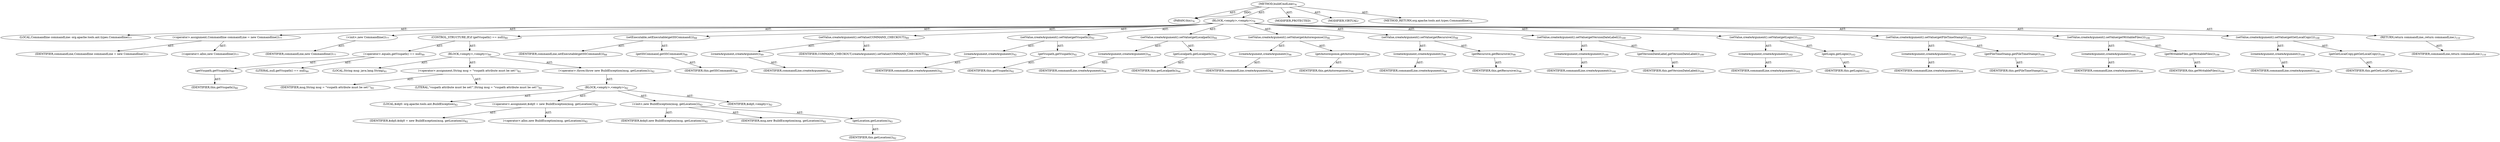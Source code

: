 digraph "buildCmdLine" {  
"111669149696" [label = <(METHOD,buildCmdLine)<SUB>76</SUB>> ]
"115964116992" [label = <(PARAM,this)<SUB>76</SUB>> ]
"25769803776" [label = <(BLOCK,&lt;empty&gt;,&lt;empty&gt;)<SUB>76</SUB>> ]
"94489280512" [label = <(LOCAL,Commandline commandLine: org.apache.tools.ant.types.Commandline)<SUB>77</SUB>> ]
"30064771072" [label = <(&lt;operator&gt;.assignment,Commandline commandLine = new Commandline())<SUB>77</SUB>> ]
"68719476748" [label = <(IDENTIFIER,commandLine,Commandline commandLine = new Commandline())<SUB>77</SUB>> ]
"30064771073" [label = <(&lt;operator&gt;.alloc,new Commandline())<SUB>77</SUB>> ]
"30064771074" [label = <(&lt;init&gt;,new Commandline())<SUB>77</SUB>> ]
"68719476749" [label = <(IDENTIFIER,commandLine,new Commandline())<SUB>77</SUB>> ]
"47244640256" [label = <(CONTROL_STRUCTURE,IF,if (getVsspath() == null))<SUB>80</SUB>> ]
"30064771075" [label = <(&lt;operator&gt;.equals,getVsspath() == null)<SUB>80</SUB>> ]
"30064771076" [label = <(getVsspath,getVsspath())<SUB>80</SUB>> ]
"68719476736" [label = <(IDENTIFIER,this,getVsspath())<SUB>80</SUB>> ]
"90194313216" [label = <(LITERAL,null,getVsspath() == null)<SUB>80</SUB>> ]
"25769803777" [label = <(BLOCK,&lt;empty&gt;,&lt;empty&gt;)<SUB>80</SUB>> ]
"94489280513" [label = <(LOCAL,String msg: java.lang.String)<SUB>81</SUB>> ]
"30064771077" [label = <(&lt;operator&gt;.assignment,String msg = &quot;vsspath attribute must be set!&quot;)<SUB>81</SUB>> ]
"68719476750" [label = <(IDENTIFIER,msg,String msg = &quot;vsspath attribute must be set!&quot;)<SUB>81</SUB>> ]
"90194313217" [label = <(LITERAL,&quot;vsspath attribute must be set!&quot;,String msg = &quot;vsspath attribute must be set!&quot;)<SUB>81</SUB>> ]
"30064771078" [label = <(&lt;operator&gt;.throw,throw new BuildException(msg, getLocation());)<SUB>82</SUB>> ]
"25769803778" [label = <(BLOCK,&lt;empty&gt;,&lt;empty&gt;)<SUB>82</SUB>> ]
"94489280514" [label = <(LOCAL,$obj0: org.apache.tools.ant.BuildException)<SUB>82</SUB>> ]
"30064771079" [label = <(&lt;operator&gt;.assignment,$obj0 = new BuildException(msg, getLocation()))<SUB>82</SUB>> ]
"68719476751" [label = <(IDENTIFIER,$obj0,$obj0 = new BuildException(msg, getLocation()))<SUB>82</SUB>> ]
"30064771080" [label = <(&lt;operator&gt;.alloc,new BuildException(msg, getLocation()))<SUB>82</SUB>> ]
"30064771081" [label = <(&lt;init&gt;,new BuildException(msg, getLocation()))<SUB>82</SUB>> ]
"68719476752" [label = <(IDENTIFIER,$obj0,new BuildException(msg, getLocation()))<SUB>82</SUB>> ]
"68719476753" [label = <(IDENTIFIER,msg,new BuildException(msg, getLocation()))<SUB>82</SUB>> ]
"30064771082" [label = <(getLocation,getLocation())<SUB>82</SUB>> ]
"68719476737" [label = <(IDENTIFIER,this,getLocation())<SUB>82</SUB>> ]
"68719476754" [label = <(IDENTIFIER,$obj0,&lt;empty&gt;)<SUB>82</SUB>> ]
"30064771083" [label = <(setExecutable,setExecutable(getSSCommand()))<SUB>88</SUB>> ]
"68719476755" [label = <(IDENTIFIER,commandLine,setExecutable(getSSCommand()))<SUB>88</SUB>> ]
"30064771084" [label = <(getSSCommand,getSSCommand())<SUB>88</SUB>> ]
"68719476738" [label = <(IDENTIFIER,this,getSSCommand())<SUB>88</SUB>> ]
"30064771085" [label = <(setValue,createArgument().setValue(COMMAND_CHECKOUT))<SUB>89</SUB>> ]
"30064771086" [label = <(createArgument,createArgument())<SUB>89</SUB>> ]
"68719476756" [label = <(IDENTIFIER,commandLine,createArgument())<SUB>89</SUB>> ]
"68719476757" [label = <(IDENTIFIER,COMMAND_CHECKOUT,createArgument().setValue(COMMAND_CHECKOUT))<SUB>89</SUB>> ]
"30064771087" [label = <(setValue,createArgument().setValue(getVsspath()))<SUB>92</SUB>> ]
"30064771088" [label = <(createArgument,createArgument())<SUB>92</SUB>> ]
"68719476758" [label = <(IDENTIFIER,commandLine,createArgument())<SUB>92</SUB>> ]
"30064771089" [label = <(getVsspath,getVsspath())<SUB>92</SUB>> ]
"68719476739" [label = <(IDENTIFIER,this,getVsspath())<SUB>92</SUB>> ]
"30064771090" [label = <(setValue,createArgument().setValue(getLocalpath()))<SUB>94</SUB>> ]
"30064771091" [label = <(createArgument,createArgument())<SUB>94</SUB>> ]
"68719476759" [label = <(IDENTIFIER,commandLine,createArgument())<SUB>94</SUB>> ]
"30064771092" [label = <(getLocalpath,getLocalpath())<SUB>94</SUB>> ]
"68719476740" [label = <(IDENTIFIER,this,getLocalpath())<SUB>94</SUB>> ]
"30064771093" [label = <(setValue,createArgument().setValue(getAutoresponse()))<SUB>96</SUB>> ]
"30064771094" [label = <(createArgument,createArgument())<SUB>96</SUB>> ]
"68719476760" [label = <(IDENTIFIER,commandLine,createArgument())<SUB>96</SUB>> ]
"30064771095" [label = <(getAutoresponse,getAutoresponse())<SUB>96</SUB>> ]
"68719476741" [label = <(IDENTIFIER,this,getAutoresponse())<SUB>96</SUB>> ]
"30064771096" [label = <(setValue,createArgument().setValue(getRecursive()))<SUB>98</SUB>> ]
"30064771097" [label = <(createArgument,createArgument())<SUB>98</SUB>> ]
"68719476761" [label = <(IDENTIFIER,commandLine,createArgument())<SUB>98</SUB>> ]
"30064771098" [label = <(getRecursive,getRecursive())<SUB>98</SUB>> ]
"68719476742" [label = <(IDENTIFIER,this,getRecursive())<SUB>98</SUB>> ]
"30064771099" [label = <(setValue,createArgument().setValue(getVersionDateLabel()))<SUB>100</SUB>> ]
"30064771100" [label = <(createArgument,createArgument())<SUB>100</SUB>> ]
"68719476762" [label = <(IDENTIFIER,commandLine,createArgument())<SUB>100</SUB>> ]
"30064771101" [label = <(getVersionDateLabel,getVersionDateLabel())<SUB>100</SUB>> ]
"68719476743" [label = <(IDENTIFIER,this,getVersionDateLabel())<SUB>100</SUB>> ]
"30064771102" [label = <(setValue,createArgument().setValue(getLogin()))<SUB>102</SUB>> ]
"30064771103" [label = <(createArgument,createArgument())<SUB>102</SUB>> ]
"68719476763" [label = <(IDENTIFIER,commandLine,createArgument())<SUB>102</SUB>> ]
"30064771104" [label = <(getLogin,getLogin())<SUB>102</SUB>> ]
"68719476744" [label = <(IDENTIFIER,this,getLogin())<SUB>102</SUB>> ]
"30064771105" [label = <(setValue,createArgument().setValue(getFileTimeStamp()))<SUB>104</SUB>> ]
"30064771106" [label = <(createArgument,createArgument())<SUB>104</SUB>> ]
"68719476764" [label = <(IDENTIFIER,commandLine,createArgument())<SUB>104</SUB>> ]
"30064771107" [label = <(getFileTimeStamp,getFileTimeStamp())<SUB>104</SUB>> ]
"68719476745" [label = <(IDENTIFIER,this,getFileTimeStamp())<SUB>104</SUB>> ]
"30064771108" [label = <(setValue,createArgument().setValue(getWritableFiles()))<SUB>106</SUB>> ]
"30064771109" [label = <(createArgument,createArgument())<SUB>106</SUB>> ]
"68719476765" [label = <(IDENTIFIER,commandLine,createArgument())<SUB>106</SUB>> ]
"30064771110" [label = <(getWritableFiles,getWritableFiles())<SUB>106</SUB>> ]
"68719476746" [label = <(IDENTIFIER,this,getWritableFiles())<SUB>106</SUB>> ]
"30064771111" [label = <(setValue,createArgument().setValue(getGetLocalCopy()))<SUB>108</SUB>> ]
"30064771112" [label = <(createArgument,createArgument())<SUB>108</SUB>> ]
"68719476766" [label = <(IDENTIFIER,commandLine,createArgument())<SUB>108</SUB>> ]
"30064771113" [label = <(getGetLocalCopy,getGetLocalCopy())<SUB>108</SUB>> ]
"68719476747" [label = <(IDENTIFIER,this,getGetLocalCopy())<SUB>108</SUB>> ]
"146028888064" [label = <(RETURN,return commandLine;,return commandLine;)<SUB>110</SUB>> ]
"68719476767" [label = <(IDENTIFIER,commandLine,return commandLine;)<SUB>110</SUB>> ]
"133143986176" [label = <(MODIFIER,PROTECTED)> ]
"133143986177" [label = <(MODIFIER,VIRTUAL)> ]
"128849018880" [label = <(METHOD_RETURN,org.apache.tools.ant.types.Commandline)<SUB>76</SUB>> ]
  "111669149696" -> "115964116992"  [ label = "AST: "] 
  "111669149696" -> "25769803776"  [ label = "AST: "] 
  "111669149696" -> "133143986176"  [ label = "AST: "] 
  "111669149696" -> "133143986177"  [ label = "AST: "] 
  "111669149696" -> "128849018880"  [ label = "AST: "] 
  "25769803776" -> "94489280512"  [ label = "AST: "] 
  "25769803776" -> "30064771072"  [ label = "AST: "] 
  "25769803776" -> "30064771074"  [ label = "AST: "] 
  "25769803776" -> "47244640256"  [ label = "AST: "] 
  "25769803776" -> "30064771083"  [ label = "AST: "] 
  "25769803776" -> "30064771085"  [ label = "AST: "] 
  "25769803776" -> "30064771087"  [ label = "AST: "] 
  "25769803776" -> "30064771090"  [ label = "AST: "] 
  "25769803776" -> "30064771093"  [ label = "AST: "] 
  "25769803776" -> "30064771096"  [ label = "AST: "] 
  "25769803776" -> "30064771099"  [ label = "AST: "] 
  "25769803776" -> "30064771102"  [ label = "AST: "] 
  "25769803776" -> "30064771105"  [ label = "AST: "] 
  "25769803776" -> "30064771108"  [ label = "AST: "] 
  "25769803776" -> "30064771111"  [ label = "AST: "] 
  "25769803776" -> "146028888064"  [ label = "AST: "] 
  "30064771072" -> "68719476748"  [ label = "AST: "] 
  "30064771072" -> "30064771073"  [ label = "AST: "] 
  "30064771074" -> "68719476749"  [ label = "AST: "] 
  "47244640256" -> "30064771075"  [ label = "AST: "] 
  "47244640256" -> "25769803777"  [ label = "AST: "] 
  "30064771075" -> "30064771076"  [ label = "AST: "] 
  "30064771075" -> "90194313216"  [ label = "AST: "] 
  "30064771076" -> "68719476736"  [ label = "AST: "] 
  "25769803777" -> "94489280513"  [ label = "AST: "] 
  "25769803777" -> "30064771077"  [ label = "AST: "] 
  "25769803777" -> "30064771078"  [ label = "AST: "] 
  "30064771077" -> "68719476750"  [ label = "AST: "] 
  "30064771077" -> "90194313217"  [ label = "AST: "] 
  "30064771078" -> "25769803778"  [ label = "AST: "] 
  "25769803778" -> "94489280514"  [ label = "AST: "] 
  "25769803778" -> "30064771079"  [ label = "AST: "] 
  "25769803778" -> "30064771081"  [ label = "AST: "] 
  "25769803778" -> "68719476754"  [ label = "AST: "] 
  "30064771079" -> "68719476751"  [ label = "AST: "] 
  "30064771079" -> "30064771080"  [ label = "AST: "] 
  "30064771081" -> "68719476752"  [ label = "AST: "] 
  "30064771081" -> "68719476753"  [ label = "AST: "] 
  "30064771081" -> "30064771082"  [ label = "AST: "] 
  "30064771082" -> "68719476737"  [ label = "AST: "] 
  "30064771083" -> "68719476755"  [ label = "AST: "] 
  "30064771083" -> "30064771084"  [ label = "AST: "] 
  "30064771084" -> "68719476738"  [ label = "AST: "] 
  "30064771085" -> "30064771086"  [ label = "AST: "] 
  "30064771085" -> "68719476757"  [ label = "AST: "] 
  "30064771086" -> "68719476756"  [ label = "AST: "] 
  "30064771087" -> "30064771088"  [ label = "AST: "] 
  "30064771087" -> "30064771089"  [ label = "AST: "] 
  "30064771088" -> "68719476758"  [ label = "AST: "] 
  "30064771089" -> "68719476739"  [ label = "AST: "] 
  "30064771090" -> "30064771091"  [ label = "AST: "] 
  "30064771090" -> "30064771092"  [ label = "AST: "] 
  "30064771091" -> "68719476759"  [ label = "AST: "] 
  "30064771092" -> "68719476740"  [ label = "AST: "] 
  "30064771093" -> "30064771094"  [ label = "AST: "] 
  "30064771093" -> "30064771095"  [ label = "AST: "] 
  "30064771094" -> "68719476760"  [ label = "AST: "] 
  "30064771095" -> "68719476741"  [ label = "AST: "] 
  "30064771096" -> "30064771097"  [ label = "AST: "] 
  "30064771096" -> "30064771098"  [ label = "AST: "] 
  "30064771097" -> "68719476761"  [ label = "AST: "] 
  "30064771098" -> "68719476742"  [ label = "AST: "] 
  "30064771099" -> "30064771100"  [ label = "AST: "] 
  "30064771099" -> "30064771101"  [ label = "AST: "] 
  "30064771100" -> "68719476762"  [ label = "AST: "] 
  "30064771101" -> "68719476743"  [ label = "AST: "] 
  "30064771102" -> "30064771103"  [ label = "AST: "] 
  "30064771102" -> "30064771104"  [ label = "AST: "] 
  "30064771103" -> "68719476763"  [ label = "AST: "] 
  "30064771104" -> "68719476744"  [ label = "AST: "] 
  "30064771105" -> "30064771106"  [ label = "AST: "] 
  "30064771105" -> "30064771107"  [ label = "AST: "] 
  "30064771106" -> "68719476764"  [ label = "AST: "] 
  "30064771107" -> "68719476745"  [ label = "AST: "] 
  "30064771108" -> "30064771109"  [ label = "AST: "] 
  "30064771108" -> "30064771110"  [ label = "AST: "] 
  "30064771109" -> "68719476765"  [ label = "AST: "] 
  "30064771110" -> "68719476746"  [ label = "AST: "] 
  "30064771111" -> "30064771112"  [ label = "AST: "] 
  "30064771111" -> "30064771113"  [ label = "AST: "] 
  "30064771112" -> "68719476766"  [ label = "AST: "] 
  "30064771113" -> "68719476747"  [ label = "AST: "] 
  "146028888064" -> "68719476767"  [ label = "AST: "] 
  "111669149696" -> "115964116992"  [ label = "DDG: "] 
}
